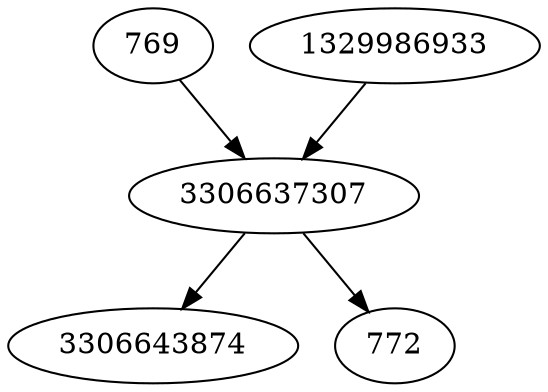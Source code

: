 strict digraph  {
769;
3306643874;
772;
1329986933;
3306637307;
769 -> 3306637307;
1329986933 -> 3306637307;
3306637307 -> 3306643874;
3306637307 -> 772;
}

